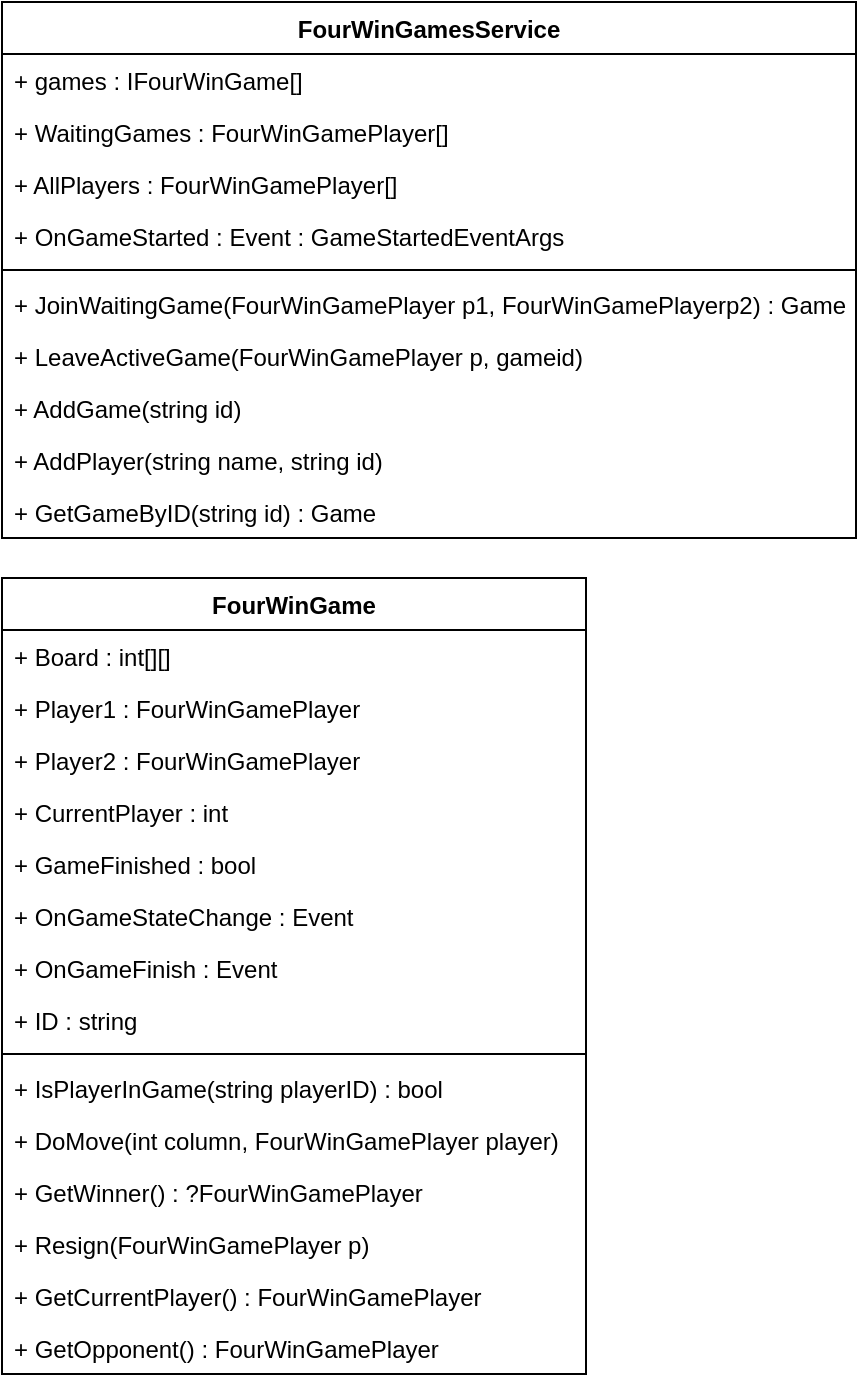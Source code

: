 <mxfile version="20.8.20" type="device" pages="4"><diagram name="BusinessLogic" id="FJZAmF0zWXyOt-bRtpR_"><mxGraphModel dx="1434" dy="756" grid="0" gridSize="10" guides="1" tooltips="1" connect="1" arrows="1" fold="1" page="1" pageScale="1" pageWidth="827" pageHeight="1169" math="0" shadow="0"><root><mxCell id="0"/><mxCell id="1" parent="0"/><mxCell id="ct8J_XASsLtlC34U9Ccp-1" value="FourWinGame" style="swimlane;fontStyle=1;align=center;verticalAlign=top;childLayout=stackLayout;horizontal=1;startSize=26;horizontalStack=0;resizeParent=1;resizeParentMax=0;resizeLast=0;collapsible=1;marginBottom=0;" parent="1" vertex="1"><mxGeometry x="91" y="458" width="292" height="398" as="geometry"/></mxCell><mxCell id="ct8J_XASsLtlC34U9Ccp-2" value="+ Board : int[][]&#10;" style="text;strokeColor=none;fillColor=none;align=left;verticalAlign=top;spacingLeft=4;spacingRight=4;overflow=hidden;rotatable=0;points=[[0,0.5],[1,0.5]];portConstraint=eastwest;" parent="ct8J_XASsLtlC34U9Ccp-1" vertex="1"><mxGeometry y="26" width="292" height="26" as="geometry"/></mxCell><mxCell id="ct8J_XASsLtlC34U9Ccp-3" value="+ Player1 : FourWinGamePlayer" style="text;strokeColor=none;fillColor=none;align=left;verticalAlign=top;spacingLeft=4;spacingRight=4;overflow=hidden;rotatable=0;points=[[0,0.5],[1,0.5]];portConstraint=eastwest;" parent="ct8J_XASsLtlC34U9Ccp-1" vertex="1"><mxGeometry y="52" width="292" height="26" as="geometry"/></mxCell><mxCell id="ct8J_XASsLtlC34U9Ccp-4" value="+ Player2 : FourWinGamePlayer" style="text;strokeColor=none;fillColor=none;align=left;verticalAlign=top;spacingLeft=4;spacingRight=4;overflow=hidden;rotatable=0;points=[[0,0.5],[1,0.5]];portConstraint=eastwest;" parent="ct8J_XASsLtlC34U9Ccp-1" vertex="1"><mxGeometry y="78" width="292" height="26" as="geometry"/></mxCell><mxCell id="ct8J_XASsLtlC34U9Ccp-5" value="+ CurrentPlayer : int" style="text;strokeColor=none;fillColor=none;align=left;verticalAlign=top;spacingLeft=4;spacingRight=4;overflow=hidden;rotatable=0;points=[[0,0.5],[1,0.5]];portConstraint=eastwest;" parent="ct8J_XASsLtlC34U9Ccp-1" vertex="1"><mxGeometry y="104" width="292" height="26" as="geometry"/></mxCell><mxCell id="ct8J_XASsLtlC34U9Ccp-6" value="+ GameFinished : bool" style="text;strokeColor=none;fillColor=none;align=left;verticalAlign=top;spacingLeft=4;spacingRight=4;overflow=hidden;rotatable=0;points=[[0,0.5],[1,0.5]];portConstraint=eastwest;" parent="ct8J_XASsLtlC34U9Ccp-1" vertex="1"><mxGeometry y="130" width="292" height="26" as="geometry"/></mxCell><mxCell id="ct8J_XASsLtlC34U9Ccp-7" value="+ OnGameStateChange : Event" style="text;strokeColor=none;fillColor=none;align=left;verticalAlign=top;spacingLeft=4;spacingRight=4;overflow=hidden;rotatable=0;points=[[0,0.5],[1,0.5]];portConstraint=eastwest;" parent="ct8J_XASsLtlC34U9Ccp-1" vertex="1"><mxGeometry y="156" width="292" height="26" as="geometry"/></mxCell><mxCell id="ct8J_XASsLtlC34U9Ccp-8" value="+ OnGameFinish : Event" style="text;strokeColor=none;fillColor=none;align=left;verticalAlign=top;spacingLeft=4;spacingRight=4;overflow=hidden;rotatable=0;points=[[0,0.5],[1,0.5]];portConstraint=eastwest;" parent="ct8J_XASsLtlC34U9Ccp-1" vertex="1"><mxGeometry y="182" width="292" height="26" as="geometry"/></mxCell><mxCell id="ct8J_XASsLtlC34U9Ccp-9" value="+ ID : string" style="text;strokeColor=none;fillColor=none;align=left;verticalAlign=top;spacingLeft=4;spacingRight=4;overflow=hidden;rotatable=0;points=[[0,0.5],[1,0.5]];portConstraint=eastwest;" parent="ct8J_XASsLtlC34U9Ccp-1" vertex="1"><mxGeometry y="208" width="292" height="26" as="geometry"/></mxCell><mxCell id="ct8J_XASsLtlC34U9Ccp-10" value="" style="line;strokeWidth=1;fillColor=none;align=left;verticalAlign=middle;spacingTop=-1;spacingLeft=3;spacingRight=3;rotatable=0;labelPosition=right;points=[];portConstraint=eastwest;strokeColor=inherit;" parent="ct8J_XASsLtlC34U9Ccp-1" vertex="1"><mxGeometry y="234" width="292" height="8" as="geometry"/></mxCell><mxCell id="UAKlyW8N3e69J2GfPq-H-1" value="+ IsPlayerInGame(string playerID) : bool" style="text;strokeColor=none;fillColor=none;align=left;verticalAlign=top;spacingLeft=4;spacingRight=4;overflow=hidden;rotatable=0;points=[[0,0.5],[1,0.5]];portConstraint=eastwest;" parent="ct8J_XASsLtlC34U9Ccp-1" vertex="1"><mxGeometry y="242" width="292" height="26" as="geometry"/></mxCell><mxCell id="ct8J_XASsLtlC34U9Ccp-11" value="+ DoMove(int column, FourWinGamePlayer player)" style="text;strokeColor=none;fillColor=none;align=left;verticalAlign=top;spacingLeft=4;spacingRight=4;overflow=hidden;rotatable=0;points=[[0,0.5],[1,0.5]];portConstraint=eastwest;" parent="ct8J_XASsLtlC34U9Ccp-1" vertex="1"><mxGeometry y="268" width="292" height="26" as="geometry"/></mxCell><mxCell id="ct8J_XASsLtlC34U9Ccp-12" value="+ GetWinner() : ?FourWinGamePlayer" style="text;strokeColor=none;fillColor=none;align=left;verticalAlign=top;spacingLeft=4;spacingRight=4;overflow=hidden;rotatable=0;points=[[0,0.5],[1,0.5]];portConstraint=eastwest;" parent="ct8J_XASsLtlC34U9Ccp-1" vertex="1"><mxGeometry y="294" width="292" height="26" as="geometry"/></mxCell><mxCell id="ct8J_XASsLtlC34U9Ccp-13" value="+ Resign(FourWinGamePlayer p)" style="text;strokeColor=none;fillColor=none;align=left;verticalAlign=top;spacingLeft=4;spacingRight=4;overflow=hidden;rotatable=0;points=[[0,0.5],[1,0.5]];portConstraint=eastwest;" parent="ct8J_XASsLtlC34U9Ccp-1" vertex="1"><mxGeometry y="320" width="292" height="26" as="geometry"/></mxCell><mxCell id="ct8J_XASsLtlC34U9Ccp-14" value="+ GetCurrentPlayer() : FourWinGamePlayer " style="text;strokeColor=none;fillColor=none;align=left;verticalAlign=top;spacingLeft=4;spacingRight=4;overflow=hidden;rotatable=0;points=[[0,0.5],[1,0.5]];portConstraint=eastwest;" parent="ct8J_XASsLtlC34U9Ccp-1" vertex="1"><mxGeometry y="346" width="292" height="26" as="geometry"/></mxCell><mxCell id="UjZ8kIkEUrAqhvLHM8Kv-1" value="+ GetOpponent() : FourWinGamePlayer " style="text;strokeColor=none;fillColor=none;align=left;verticalAlign=top;spacingLeft=4;spacingRight=4;overflow=hidden;rotatable=0;points=[[0,0.5],[1,0.5]];portConstraint=eastwest;" parent="ct8J_XASsLtlC34U9Ccp-1" vertex="1"><mxGeometry y="372" width="292" height="26" as="geometry"/></mxCell><mxCell id="ct8J_XASsLtlC34U9Ccp-15" value="FourWinGamesService" style="swimlane;fontStyle=1;align=center;verticalAlign=top;childLayout=stackLayout;horizontal=1;startSize=26;horizontalStack=0;resizeParent=1;resizeParentMax=0;resizeLast=0;collapsible=1;marginBottom=0;" parent="1" vertex="1"><mxGeometry x="91" y="170" width="427" height="268" as="geometry"/></mxCell><mxCell id="ct8J_XASsLtlC34U9Ccp-16" value="+ games : IFourWinGame[]" style="text;strokeColor=none;fillColor=none;align=left;verticalAlign=top;spacingLeft=4;spacingRight=4;overflow=hidden;rotatable=0;points=[[0,0.5],[1,0.5]];portConstraint=eastwest;" parent="ct8J_XASsLtlC34U9Ccp-15" vertex="1"><mxGeometry y="26" width="427" height="26" as="geometry"/></mxCell><mxCell id="ct8J_XASsLtlC34U9Ccp-17" value="+ WaitingGames : FourWinGamePlayer[]" style="text;strokeColor=none;fillColor=none;align=left;verticalAlign=top;spacingLeft=4;spacingRight=4;overflow=hidden;rotatable=0;points=[[0,0.5],[1,0.5]];portConstraint=eastwest;" parent="ct8J_XASsLtlC34U9Ccp-15" vertex="1"><mxGeometry y="52" width="427" height="26" as="geometry"/></mxCell><mxCell id="ct8J_XASsLtlC34U9Ccp-18" value="+ AllPlayers : FourWinGamePlayer[]" style="text;strokeColor=none;fillColor=none;align=left;verticalAlign=top;spacingLeft=4;spacingRight=4;overflow=hidden;rotatable=0;points=[[0,0.5],[1,0.5]];portConstraint=eastwest;" parent="ct8J_XASsLtlC34U9Ccp-15" vertex="1"><mxGeometry y="78" width="427" height="26" as="geometry"/></mxCell><mxCell id="ct8J_XASsLtlC34U9Ccp-19" value="+ OnGameStarted : Event : GameStartedEventArgs" style="text;strokeColor=none;fillColor=none;align=left;verticalAlign=top;spacingLeft=4;spacingRight=4;overflow=hidden;rotatable=0;points=[[0,0.5],[1,0.5]];portConstraint=eastwest;" parent="ct8J_XASsLtlC34U9Ccp-15" vertex="1"><mxGeometry y="104" width="427" height="26" as="geometry"/></mxCell><mxCell id="ct8J_XASsLtlC34U9Ccp-20" value="" style="line;strokeWidth=1;fillColor=none;align=left;verticalAlign=middle;spacingTop=-1;spacingLeft=3;spacingRight=3;rotatable=0;labelPosition=right;points=[];portConstraint=eastwest;strokeColor=inherit;" parent="ct8J_XASsLtlC34U9Ccp-15" vertex="1"><mxGeometry y="130" width="427" height="8" as="geometry"/></mxCell><mxCell id="ct8J_XASsLtlC34U9Ccp-21" value="+ JoinWaitingGame(FourWinGamePlayer p1, FourWinGamePlayerp2) : Game" style="text;strokeColor=none;fillColor=none;align=left;verticalAlign=top;spacingLeft=4;spacingRight=4;overflow=hidden;rotatable=0;points=[[0,0.5],[1,0.5]];portConstraint=eastwest;" parent="ct8J_XASsLtlC34U9Ccp-15" vertex="1"><mxGeometry y="138" width="427" height="26" as="geometry"/></mxCell><mxCell id="ct8J_XASsLtlC34U9Ccp-22" value="+ LeaveActiveGame(FourWinGamePlayer p, gameid)" style="text;strokeColor=none;fillColor=none;align=left;verticalAlign=top;spacingLeft=4;spacingRight=4;overflow=hidden;rotatable=0;points=[[0,0.5],[1,0.5]];portConstraint=eastwest;" parent="ct8J_XASsLtlC34U9Ccp-15" vertex="1"><mxGeometry y="164" width="427" height="26" as="geometry"/></mxCell><mxCell id="E9CgsGWxhTMXHhEb6CJd-2" value="+ AddGame(string id)" style="text;strokeColor=none;fillColor=none;align=left;verticalAlign=top;spacingLeft=4;spacingRight=4;overflow=hidden;rotatable=0;points=[[0,0.5],[1,0.5]];portConstraint=eastwest;" parent="ct8J_XASsLtlC34U9Ccp-15" vertex="1"><mxGeometry y="190" width="427" height="26" as="geometry"/></mxCell><mxCell id="E9CgsGWxhTMXHhEb6CJd-1" value="+ AddPlayer(string name, string id)" style="text;strokeColor=none;fillColor=none;align=left;verticalAlign=top;spacingLeft=4;spacingRight=4;overflow=hidden;rotatable=0;points=[[0,0.5],[1,0.5]];portConstraint=eastwest;" parent="ct8J_XASsLtlC34U9Ccp-15" vertex="1"><mxGeometry y="216" width="427" height="26" as="geometry"/></mxCell><mxCell id="ct8J_XASsLtlC34U9Ccp-23" value="+ GetGameByID(string id) : Game" style="text;strokeColor=none;fillColor=none;align=left;verticalAlign=top;spacingLeft=4;spacingRight=4;overflow=hidden;rotatable=0;points=[[0,0.5],[1,0.5]];portConstraint=eastwest;" parent="ct8J_XASsLtlC34U9Ccp-15" vertex="1"><mxGeometry y="242" width="427" height="26" as="geometry"/></mxCell></root></mxGraphModel></diagram><diagram name="BusinessLogic.Contracts" id="qmm0fmxZECE2G252s-1R"><mxGraphModel dx="1434" dy="756" grid="0" gridSize="10" guides="1" tooltips="1" connect="1" arrows="1" fold="1" page="1" pageScale="1" pageWidth="827" pageHeight="1169" math="0" shadow="0"><root><mxCell id="0"/><mxCell id="1" parent="0"/><mxCell id="PgnQS6usaZiz7Cspnaqt-1" value="FourWinGamePlayer" style="swimlane;fontStyle=1;align=center;verticalAlign=top;childLayout=stackLayout;horizontal=1;startSize=26;horizontalStack=0;resizeParent=1;resizeParentMax=0;resizeLast=0;collapsible=1;marginBottom=0;" parent="1" vertex="1"><mxGeometry x="615" y="395" width="160" height="78" as="geometry"/></mxCell><mxCell id="PgnQS6usaZiz7Cspnaqt-2" value="+ Name : String" style="text;strokeColor=none;fillColor=none;align=left;verticalAlign=top;spacingLeft=4;spacingRight=4;overflow=hidden;rotatable=0;points=[[0,0.5],[1,0.5]];portConstraint=eastwest;" parent="PgnQS6usaZiz7Cspnaqt-1" vertex="1"><mxGeometry y="26" width="160" height="26" as="geometry"/></mxCell><mxCell id="PgnQS6usaZiz7Cspnaqt-3" value="+ ID : string" style="text;strokeColor=none;fillColor=none;align=left;verticalAlign=top;spacingLeft=4;spacingRight=4;overflow=hidden;rotatable=0;points=[[0,0.5],[1,0.5]];portConstraint=eastwest;" parent="PgnQS6usaZiz7Cspnaqt-1" vertex="1"><mxGeometry y="52" width="160" height="26" as="geometry"/></mxCell><mxCell id="ZAqNFlyXUjMFk_EPYXz6-1" value="&lt;&lt;interface&gt;&gt;&#10;IFourWinGame" style="swimlane;fontStyle=1;align=center;verticalAlign=top;childLayout=stackLayout;horizontal=1;startSize=40;horizontalStack=0;resizeParent=1;resizeParentMax=0;resizeLast=0;collapsible=1;marginBottom=0;" parent="1" vertex="1"><mxGeometry x="45" y="395" width="286" height="359" as="geometry"/></mxCell><mxCell id="ZAqNFlyXUjMFk_EPYXz6-7" value="+ onGameStateChange : Event " style="text;strokeColor=none;fillColor=none;align=left;verticalAlign=top;spacingLeft=4;spacingRight=4;overflow=hidden;rotatable=0;points=[[0,0.5],[1,0.5]];portConstraint=eastwest;" parent="ZAqNFlyXUjMFk_EPYXz6-1" vertex="1"><mxGeometry y="40" width="286" height="26" as="geometry"/></mxCell><mxCell id="ZAqNFlyXUjMFk_EPYXz6-8" value="+ onGameFinish : Event" style="text;strokeColor=none;fillColor=none;align=left;verticalAlign=top;spacingLeft=4;spacingRight=4;overflow=hidden;rotatable=0;points=[[0,0.5],[1,0.5]];portConstraint=eastwest;" parent="ZAqNFlyXUjMFk_EPYXz6-1" vertex="1"><mxGeometry y="66" width="286" height="26" as="geometry"/></mxCell><mxCell id="ZAqNFlyXUjMFk_EPYXz6-9" value="+ ID : string" style="text;strokeColor=none;fillColor=none;align=left;verticalAlign=top;spacingLeft=4;spacingRight=4;overflow=hidden;rotatable=0;points=[[0,0.5],[1,0.5]];portConstraint=eastwest;" parent="ZAqNFlyXUjMFk_EPYXz6-1" vertex="1"><mxGeometry y="92" width="286" height="26" as="geometry"/></mxCell><mxCell id="mOHJfPddk6_jltTVb27c-1" value="+ FourWinGamePlayer Player1" style="text;strokeColor=none;fillColor=none;align=left;verticalAlign=top;spacingLeft=4;spacingRight=4;overflow=hidden;rotatable=0;points=[[0,0.5],[1,0.5]];portConstraint=eastwest;" parent="ZAqNFlyXUjMFk_EPYXz6-1" vertex="1"><mxGeometry y="118" width="286" height="26" as="geometry"/></mxCell><mxCell id="mOHJfPddk6_jltTVb27c-3" value="+ int[][] Board" style="text;strokeColor=none;fillColor=none;align=left;verticalAlign=top;spacingLeft=4;spacingRight=4;overflow=hidden;rotatable=0;points=[[0,0.5],[1,0.5]];portConstraint=eastwest;" parent="ZAqNFlyXUjMFk_EPYXz6-1" vertex="1"><mxGeometry y="144" width="286" height="26" as="geometry"/></mxCell><mxCell id="mOHJfPddk6_jltTVb27c-2" value="+ FourWinGamePlayer Player2" style="text;strokeColor=none;fillColor=none;align=left;verticalAlign=top;spacingLeft=4;spacingRight=4;overflow=hidden;rotatable=0;points=[[0,0.5],[1,0.5]];portConstraint=eastwest;" parent="ZAqNFlyXUjMFk_EPYXz6-1" vertex="1"><mxGeometry y="170" width="286" height="26" as="geometry"/></mxCell><mxCell id="ZAqNFlyXUjMFk_EPYXz6-10" value="" style="line;strokeWidth=1;fillColor=none;align=left;verticalAlign=middle;spacingTop=-1;spacingLeft=3;spacingRight=3;rotatable=0;labelPosition=right;points=[];portConstraint=eastwest;strokeColor=inherit;" parent="ZAqNFlyXUjMFk_EPYXz6-1" vertex="1"><mxGeometry y="196" width="286" height="8" as="geometry"/></mxCell><mxCell id="7enDpHbQzKk3C_tMtMRk-1" value="+ IsPlayerInGame(string playerID) : bool" style="text;strokeColor=none;fillColor=none;align=left;verticalAlign=top;spacingLeft=4;spacingRight=4;overflow=hidden;rotatable=0;points=[[0,0.5],[1,0.5]];portConstraint=eastwest;" parent="ZAqNFlyXUjMFk_EPYXz6-1" vertex="1"><mxGeometry y="204" width="286" height="26" as="geometry"/></mxCell><mxCell id="ZAqNFlyXUjMFk_EPYXz6-11" value="+ DoMove(int column, FourWinGamePlayer player)" style="text;strokeColor=none;fillColor=none;align=left;verticalAlign=top;spacingLeft=4;spacingRight=4;overflow=hidden;rotatable=0;points=[[0,0.5],[1,0.5]];portConstraint=eastwest;" parent="ZAqNFlyXUjMFk_EPYXz6-1" vertex="1"><mxGeometry y="230" width="286" height="25" as="geometry"/></mxCell><mxCell id="ZAqNFlyXUjMFk_EPYXz6-12" value="+ GetWinner() : ?FourWinGamePlayer" style="text;strokeColor=none;fillColor=none;align=left;verticalAlign=top;spacingLeft=4;spacingRight=4;overflow=hidden;rotatable=0;points=[[0,0.5],[1,0.5]];portConstraint=eastwest;" parent="ZAqNFlyXUjMFk_EPYXz6-1" vertex="1"><mxGeometry y="255" width="286" height="26" as="geometry"/></mxCell><mxCell id="ZAqNFlyXUjMFk_EPYXz6-13" value="+ Resign(FourWinGamePlayer p): " style="text;strokeColor=none;fillColor=none;align=left;verticalAlign=top;spacingLeft=4;spacingRight=4;overflow=hidden;rotatable=0;points=[[0,0.5],[1,0.5]];portConstraint=eastwest;" parent="ZAqNFlyXUjMFk_EPYXz6-1" vertex="1"><mxGeometry y="281" width="286" height="26" as="geometry"/></mxCell><mxCell id="ZAqNFlyXUjMFk_EPYXz6-14" value="+ GetCurrentPlayer() : FourWinGamePlayer " style="text;strokeColor=none;fillColor=none;align=left;verticalAlign=top;spacingLeft=4;spacingRight=4;overflow=hidden;rotatable=0;points=[[0,0.5],[1,0.5]];portConstraint=eastwest;" parent="ZAqNFlyXUjMFk_EPYXz6-1" vertex="1"><mxGeometry y="307" width="286" height="26" as="geometry"/></mxCell><mxCell id="chwOS55_KfEE-DtqM9CS-1" value="+ GetOpponent() : FourWinGamePlayer " style="text;strokeColor=none;fillColor=none;align=left;verticalAlign=top;spacingLeft=4;spacingRight=4;overflow=hidden;rotatable=0;points=[[0,0.5],[1,0.5]];portConstraint=eastwest;" parent="ZAqNFlyXUjMFk_EPYXz6-1" vertex="1"><mxGeometry y="333" width="286" height="26" as="geometry"/></mxCell><mxCell id="ZAqNFlyXUjMFk_EPYXz6-15" value="&lt;&lt;interface&gt;&gt;&#10;IFourWinGamesServices" style="swimlane;fontStyle=1;align=center;verticalAlign=top;childLayout=stackLayout;horizontal=1;startSize=50;horizontalStack=0;resizeParent=1;resizeParentMax=0;resizeLast=0;collapsible=1;marginBottom=0;" parent="1" vertex="1"><mxGeometry x="11" y="14" width="534" height="318" as="geometry"/></mxCell><mxCell id="ZAqNFlyXUjMFk_EPYXz6-17" value="+ WaitingGames : FourWinGamePlayer[]" style="text;strokeColor=none;fillColor=none;align=left;verticalAlign=top;spacingLeft=4;spacingRight=4;overflow=hidden;rotatable=0;points=[[0,0.5],[1,0.5]];portConstraint=eastwest;" parent="ZAqNFlyXUjMFk_EPYXz6-15" vertex="1"><mxGeometry y="50" width="534" height="26" as="geometry"/></mxCell><mxCell id="sYUvCG6SWPXnMshmOFsu-12" value="+ Games : IFourWinGame[]" style="text;strokeColor=none;fillColor=none;align=left;verticalAlign=top;spacingLeft=4;spacingRight=4;overflow=hidden;rotatable=0;points=[[0,0.5],[1,0.5]];portConstraint=eastwest;" parent="ZAqNFlyXUjMFk_EPYXz6-15" vertex="1"><mxGeometry y="76" width="534" height="26" as="geometry"/></mxCell><mxCell id="VufEEW8PCcY4VxbzoeLR-1" value="+ OnGameStarted : Event" style="text;strokeColor=none;fillColor=none;align=left;verticalAlign=top;spacingLeft=4;spacingRight=4;overflow=hidden;rotatable=0;points=[[0,0.5],[1,0.5]];portConstraint=eastwest;" parent="ZAqNFlyXUjMFk_EPYXz6-15" vertex="1"><mxGeometry y="102" width="534" height="26" as="geometry"/></mxCell><mxCell id="ZAqNFlyXUjMFk_EPYXz6-18" value="+ AllPlayers : FourWinGamePlayer[]" style="text;strokeColor=none;fillColor=none;align=left;verticalAlign=top;spacingLeft=4;spacingRight=4;overflow=hidden;rotatable=0;points=[[0,0.5],[1,0.5]];portConstraint=eastwest;" parent="ZAqNFlyXUjMFk_EPYXz6-15" vertex="1"><mxGeometry y="128" width="534" height="26" as="geometry"/></mxCell><mxCell id="ZAqNFlyXUjMFk_EPYXz6-19" value="" style="line;strokeWidth=1;fillColor=none;align=left;verticalAlign=middle;spacingTop=-1;spacingLeft=3;spacingRight=3;rotatable=0;labelPosition=right;points=[];portConstraint=eastwest;strokeColor=inherit;" parent="ZAqNFlyXUjMFk_EPYXz6-15" vertex="1"><mxGeometry y="154" width="534" height="8" as="geometry"/></mxCell><mxCell id="ZAqNFlyXUjMFk_EPYXz6-20" value="+ JoinWaitingGame(FourWinGamePlayer p1, FourWinGamePlayer p2) : IFourWinGameService" style="text;strokeColor=none;fillColor=none;align=left;verticalAlign=top;spacingLeft=4;spacingRight=4;overflow=hidden;rotatable=0;points=[[0,0.5],[1,0.5]];portConstraint=eastwest;" parent="ZAqNFlyXUjMFk_EPYXz6-15" vertex="1"><mxGeometry y="162" width="534" height="26" as="geometry"/></mxCell><mxCell id="ZAqNFlyXUjMFk_EPYXz6-21" value="+ LeaveActiveGame(FourWinGamePlayer p, string gameID)" style="text;strokeColor=none;fillColor=none;align=left;verticalAlign=top;spacingLeft=4;spacingRight=4;overflow=hidden;rotatable=0;points=[[0,0.5],[1,0.5]];portConstraint=eastwest;" parent="ZAqNFlyXUjMFk_EPYXz6-15" vertex="1"><mxGeometry y="188" width="534" height="26" as="geometry"/></mxCell><mxCell id="chiTtZd6bCK2TTBLV16g-1" value="+ GetGameByID(string id) : Game" style="text;strokeColor=none;fillColor=none;align=left;verticalAlign=top;spacingLeft=4;spacingRight=4;overflow=hidden;rotatable=0;points=[[0,0.5],[1,0.5]];portConstraint=eastwest;" parent="ZAqNFlyXUjMFk_EPYXz6-15" vertex="1"><mxGeometry y="214" width="534" height="26" as="geometry"/></mxCell><mxCell id="chiTtZd6bCK2TTBLV16g-2" value="+ GetGameByID(string id) : Game" style="text;strokeColor=none;fillColor=none;align=left;verticalAlign=top;spacingLeft=4;spacingRight=4;overflow=hidden;rotatable=0;points=[[0,0.5],[1,0.5]];portConstraint=eastwest;" parent="ZAqNFlyXUjMFk_EPYXz6-15" vertex="1"><mxGeometry y="240" width="534" height="26" as="geometry"/></mxCell><mxCell id="ZAqNFlyXUjMFk_EPYXz6-22" value="+ AddPlayer(string name, string id)" style="text;strokeColor=none;fillColor=none;align=left;verticalAlign=top;spacingLeft=4;spacingRight=4;overflow=hidden;rotatable=0;points=[[0,0.5],[1,0.5]];portConstraint=eastwest;" parent="ZAqNFlyXUjMFk_EPYXz6-15" vertex="1"><mxGeometry y="266" width="534" height="26" as="geometry"/></mxCell><mxCell id="chiTtZd6bCK2TTBLV16g-3" value="+ AddGame(string id)" style="text;strokeColor=none;fillColor=none;align=left;verticalAlign=top;spacingLeft=4;spacingRight=4;overflow=hidden;rotatable=0;points=[[0,0.5],[1,0.5]];portConstraint=eastwest;" parent="ZAqNFlyXUjMFk_EPYXz6-15" vertex="1"><mxGeometry y="292" width="534" height="26" as="geometry"/></mxCell><mxCell id="xo9scH_EgcjY7Vr2XH_l-1" value="GameStartedEventArgs" style="swimlane;fontStyle=1;align=center;verticalAlign=top;childLayout=stackLayout;horizontal=1;startSize=26;horizontalStack=0;resizeParent=1;resizeParentMax=0;resizeLast=0;collapsible=1;marginBottom=0;" parent="1" vertex="1"><mxGeometry x="580" y="14" width="160" height="52" as="geometry"/></mxCell><mxCell id="xo9scH_EgcjY7Vr2XH_l-2" value="+ GameID : string" style="text;strokeColor=none;fillColor=none;align=left;verticalAlign=top;spacingLeft=4;spacingRight=4;overflow=hidden;rotatable=0;points=[[0,0.5],[1,0.5]];portConstraint=eastwest;" parent="xo9scH_EgcjY7Vr2XH_l-1" vertex="1"><mxGeometry y="26" width="160" height="26" as="geometry"/></mxCell><mxCell id="-kiJ7ZxvxOYC5nogRt3o-1" value="PlayerNotInGameException" style="swimlane;fontStyle=1;align=center;verticalAlign=top;childLayout=stackLayout;horizontal=1;startSize=26;horizontalStack=0;resizeParent=1;resizeParentMax=0;resizeLast=0;collapsible=1;marginBottom=0;" parent="1" vertex="1"><mxGeometry x="580" y="102" width="206" height="53" as="geometry"/></mxCell><mxCell id="-kiJ7ZxvxOYC5nogRt3o-5" value="BoardOutOfRangeException" style="swimlane;fontStyle=1;align=center;verticalAlign=top;childLayout=stackLayout;horizontal=1;startSize=26;horizontalStack=0;resizeParent=1;resizeParentMax=0;resizeLast=0;collapsible=1;marginBottom=0;" parent="1" vertex="1"><mxGeometry x="355" y="554" width="206" height="53" as="geometry"/></mxCell><mxCell id="0R9ByquQx4jxc-0HBMW3-1" value="BoardColumnIsFullException" style="swimlane;fontStyle=1;align=center;verticalAlign=top;childLayout=stackLayout;horizontal=1;startSize=26;horizontalStack=0;resizeParent=1;resizeParentMax=0;resizeLast=0;collapsible=1;marginBottom=0;" parent="1" vertex="1"><mxGeometry x="355" y="472" width="206" height="53" as="geometry"/></mxCell><mxCell id="0R9ByquQx4jxc-0HBMW3-2" value="PlayerNotInWaitingListException" style="swimlane;fontStyle=1;align=center;verticalAlign=top;childLayout=stackLayout;horizontal=1;startSize=26;horizontalStack=0;resizeParent=1;resizeParentMax=0;resizeLast=0;collapsible=1;marginBottom=0;" parent="1" vertex="1"><mxGeometry x="580" y="196" width="206" height="53" as="geometry"/></mxCell><mxCell id="0R9ByquQx4jxc-0HBMW3-3" value="GameNotFoundException" style="swimlane;fontStyle=1;align=center;verticalAlign=top;childLayout=stackLayout;horizontal=1;startSize=26;horizontalStack=0;resizeParent=1;resizeParentMax=0;resizeLast=0;collapsible=1;marginBottom=0;" parent="1" vertex="1"><mxGeometry x="580" y="284" width="206" height="53" as="geometry"/></mxCell><mxCell id="L5V7sUlKQjMTwY9eoCuE-2" value="NotYourTurnException" style="swimlane;fontStyle=1;align=center;verticalAlign=top;childLayout=stackLayout;horizontal=1;startSize=26;horizontalStack=0;resizeParent=1;resizeParentMax=0;resizeLast=0;collapsible=1;marginBottom=0;" parent="1" vertex="1"><mxGeometry x="355" y="395" width="206" height="53" as="geometry"/></mxCell></root></mxGraphModel></diagram><diagram name="RestAPI (MVC)" id="kSQZFN8rG0WObqREpDM3"><mxGraphModel dx="1434" dy="756" grid="0" gridSize="10" guides="1" tooltips="1" connect="1" arrows="1" fold="1" page="1" pageScale="1" pageWidth="827" pageHeight="1169" math="0" shadow="0"><root><mxCell id="0"/><mxCell id="1" parent="0"/><mxCell id="3efk3tES1_W1w0lpm2Sm-4" value="FourWinGameController" style="swimlane;fontStyle=1;align=center;verticalAlign=top;childLayout=stackLayout;horizontal=1;startSize=26;horizontalStack=0;resizeParent=1;resizeParentMax=0;resizeLast=0;collapsible=1;marginBottom=0;" parent="1" vertex="1"><mxGeometry x="42" y="28" width="448" height="294" as="geometry"/></mxCell><mxCell id="3efk3tES1_W1w0lpm2Sm-5" value="- gameIDList: string[]" style="text;strokeColor=none;fillColor=none;align=left;verticalAlign=top;spacingLeft=4;spacingRight=4;overflow=hidden;rotatable=0;points=[[0,0.5],[1,0.5]];portConstraint=eastwest;" parent="3efk3tES1_W1w0lpm2Sm-4" vertex="1"><mxGeometry y="26" width="448" height="26" as="geometry"/></mxCell><mxCell id="UuZTHZSJedAROl87pZKt-7" value="- connectionservice : ConnectionService" style="text;strokeColor=none;fillColor=none;align=left;verticalAlign=top;spacingLeft=4;spacingRight=4;overflow=hidden;rotatable=0;points=[[0,0.5],[1,0.5]];portConstraint=eastwest;" parent="3efk3tES1_W1w0lpm2Sm-4" vertex="1"><mxGeometry y="52" width="448" height="26" as="geometry"/></mxCell><mxCell id="3efk3tES1_W1w0lpm2Sm-18" value="- fourwingameservice : FourWinGameService&#10;" style="text;strokeColor=none;fillColor=none;align=left;verticalAlign=top;spacingLeft=4;spacingRight=4;overflow=hidden;rotatable=0;points=[[0,0.5],[1,0.5]];portConstraint=eastwest;" parent="3efk3tES1_W1w0lpm2Sm-4" vertex="1"><mxGeometry y="78" width="448" height="26" as="geometry"/></mxCell><mxCell id="3efk3tES1_W1w0lpm2Sm-6" value="" style="line;strokeWidth=1;fillColor=none;align=left;verticalAlign=middle;spacingTop=-1;spacingLeft=3;spacingRight=3;rotatable=0;labelPosition=right;points=[];portConstraint=eastwest;strokeColor=inherit;" parent="3efk3tES1_W1w0lpm2Sm-4" vertex="1"><mxGeometry y="104" width="448" height="8" as="geometry"/></mxCell><mxCell id="3efk3tES1_W1w0lpm2Sm-13" value="+ RegisterPlayer(string name, string RTPconnectionID) : RegisterPlayerResponse" style="text;strokeColor=none;fillColor=none;align=left;verticalAlign=top;spacingLeft=4;spacingRight=4;overflow=hidden;rotatable=0;points=[[0,0.5],[1,0.5]];portConstraint=eastwest;" parent="3efk3tES1_W1w0lpm2Sm-4" vertex="1"><mxGeometry y="112" width="448" height="26" as="geometry"/></mxCell><mxCell id="3efk3tES1_W1w0lpm2Sm-14" value="+ CreateGame(MyPlayer p)" style="text;strokeColor=none;fillColor=none;align=left;verticalAlign=top;spacingLeft=4;spacingRight=4;overflow=hidden;rotatable=0;points=[[0,0.5],[1,0.5]];portConstraint=eastwest;" parent="3efk3tES1_W1w0lpm2Sm-4" vertex="1"><mxGeometry y="138" width="448" height="26" as="geometry"/></mxCell><mxCell id="3efk3tES1_W1w0lpm2Sm-15" value="+ JoinGame(MyPlayer p1, int waitingGameListIndex) : JoinGameResponse" style="text;strokeColor=none;fillColor=none;align=left;verticalAlign=top;spacingLeft=4;spacingRight=4;overflow=hidden;rotatable=0;points=[[0,0.5],[1,0.5]];portConstraint=eastwest;" parent="3efk3tES1_W1w0lpm2Sm-4" vertex="1"><mxGeometry y="164" width="448" height="26" as="geometry"/></mxCell><mxCell id="3efk3tES1_W1w0lpm2Sm-20" value="+ DoMove(int column, string gameID, MyPlayer p)" style="text;strokeColor=none;fillColor=none;align=left;verticalAlign=top;spacingLeft=4;spacingRight=4;overflow=hidden;rotatable=0;points=[[0,0.5],[1,0.5]];portConstraint=eastwest;" parent="3efk3tES1_W1w0lpm2Sm-4" vertex="1"><mxGeometry y="190" width="448" height="26" as="geometry"/></mxCell><mxCell id="3efk3tES1_W1w0lpm2Sm-19" value="+ LeaveGame(MyPlayer p, string gameID)" style="text;strokeColor=none;fillColor=none;align=left;verticalAlign=top;spacingLeft=4;spacingRight=4;overflow=hidden;rotatable=0;points=[[0,0.5],[1,0.5]];portConstraint=eastwest;" parent="3efk3tES1_W1w0lpm2Sm-4" vertex="1"><mxGeometry y="216" width="448" height="26" as="geometry"/></mxCell><mxCell id="O-oXwLJCc3Sgsa-qLjCP-2" value="+ GetWaitingGames() : WaitingGamesResponse&#10;" style="text;strokeColor=none;fillColor=none;align=left;verticalAlign=top;spacingLeft=4;spacingRight=4;overflow=hidden;rotatable=0;points=[[0,0.5],[1,0.5]];portConstraint=eastwest;" parent="3efk3tES1_W1w0lpm2Sm-4" vertex="1"><mxGeometry y="242" width="448" height="26" as="geometry"/></mxCell><mxCell id="3efk3tES1_W1w0lpm2Sm-7" value="+ GetGameInfo (string gameID, string playerID) : GameInfoResponse" style="text;strokeColor=none;fillColor=none;align=left;verticalAlign=top;spacingLeft=4;spacingRight=4;overflow=hidden;rotatable=0;points=[[0,0.5],[1,0.5]];portConstraint=eastwest;" parent="3efk3tES1_W1w0lpm2Sm-4" vertex="1"><mxGeometry y="268" width="448" height="26" as="geometry"/></mxCell><mxCell id="3efk3tES1_W1w0lpm2Sm-8" value="ConnectionService" style="swimlane;fontStyle=1;align=center;verticalAlign=top;childLayout=stackLayout;horizontal=1;startSize=26;horizontalStack=0;resizeParent=1;resizeParentMax=0;resizeLast=0;collapsible=1;marginBottom=0;" parent="1" vertex="1"><mxGeometry x="42" y="364" width="448" height="138" as="geometry"/></mxCell><mxCell id="3efk3tES1_W1w0lpm2Sm-9" value="+ PlayerIDToConnectionIDlist : Dictionary&lt;string, string&gt;" style="text;strokeColor=none;fillColor=none;align=left;verticalAlign=top;spacingLeft=4;spacingRight=4;overflow=hidden;rotatable=0;points=[[0,0.5],[1,0.5]];portConstraint=eastwest;" parent="3efk3tES1_W1w0lpm2Sm-8" vertex="1"><mxGeometry y="26" width="448" height="26" as="geometry"/></mxCell><mxCell id="RIrrjcxsBJV14qwwuMLV-6" value="+ ConnectedIDs : string[]" style="text;strokeColor=none;fillColor=none;align=left;verticalAlign=top;spacingLeft=4;spacingRight=4;overflow=hidden;rotatable=0;points=[[0,0.5],[1,0.5]];portConstraint=eastwest;" parent="3efk3tES1_W1w0lpm2Sm-8" vertex="1"><mxGeometry y="52" width="448" height="26" as="geometry"/></mxCell><mxCell id="3efk3tES1_W1w0lpm2Sm-10" value="" style="line;strokeWidth=1;fillColor=none;align=left;verticalAlign=middle;spacingTop=-1;spacingLeft=3;spacingRight=3;rotatable=0;labelPosition=right;points=[];portConstraint=eastwest;strokeColor=inherit;" parent="3efk3tES1_W1w0lpm2Sm-8" vertex="1"><mxGeometry y="78" width="448" height="8" as="geometry"/></mxCell><mxCell id="TPp7QSGaZvG-BM5LzB0S-1" value="+ AddPlayer(string playerID, string connectionID)" style="text;strokeColor=none;fillColor=none;align=left;verticalAlign=top;spacingLeft=4;spacingRight=4;overflow=hidden;rotatable=0;points=[[0,0.5],[1,0.5]];portConstraint=eastwest;" parent="3efk3tES1_W1w0lpm2Sm-8" vertex="1"><mxGeometry y="86" width="448" height="26" as="geometry"/></mxCell><mxCell id="8pSQOKFdeM9u9ByKwPX_-1" value="+ LeavePlayer(string playerID)" style="text;strokeColor=none;fillColor=none;align=left;verticalAlign=top;spacingLeft=4;spacingRight=4;overflow=hidden;rotatable=0;points=[[0,0.5],[1,0.5]];portConstraint=eastwest;" parent="3efk3tES1_W1w0lpm2Sm-8" vertex="1"><mxGeometry y="112" width="448" height="26" as="geometry"/></mxCell><mxCell id="UuZTHZSJedAROl87pZKt-1" value="RTPHub" style="swimlane;fontStyle=1;align=center;verticalAlign=top;childLayout=stackLayout;horizontal=1;startSize=26;horizontalStack=0;resizeParent=1;resizeParentMax=0;resizeLast=0;collapsible=1;marginBottom=0;" parent="1" vertex="1"><mxGeometry x="42" y="517" width="460" height="160" as="geometry"/></mxCell><mxCell id="UuZTHZSJedAROl87pZKt-8" value="- connectionservice : ConnectionService" style="text;strokeColor=none;fillColor=none;align=left;verticalAlign=top;spacingLeft=4;spacingRight=4;overflow=hidden;rotatable=0;points=[[0,0.5],[1,0.5]];portConstraint=eastwest;" parent="UuZTHZSJedAROl87pZKt-1" vertex="1"><mxGeometry y="26" width="460" height="26" as="geometry"/></mxCell><mxCell id="UuZTHZSJedAROl87pZKt-2" value="+ PlayerIDToConnectionIDlist : Dictionary&lt;string, string&gt;" style="text;strokeColor=none;fillColor=none;align=left;verticalAlign=top;spacingLeft=4;spacingRight=4;overflow=hidden;rotatable=0;points=[[0,0.5],[1,0.5]];portConstraint=eastwest;" parent="UuZTHZSJedAROl87pZKt-1" vertex="1"><mxGeometry y="52" width="460" height="26" as="geometry"/></mxCell><mxCell id="UuZTHZSJedAROl87pZKt-3" value="" style="line;strokeWidth=1;fillColor=none;align=left;verticalAlign=middle;spacingTop=-1;spacingLeft=3;spacingRight=3;rotatable=0;labelPosition=right;points=[];portConstraint=eastwest;strokeColor=inherit;" parent="UuZTHZSJedAROl87pZKt-1" vertex="1"><mxGeometry y="78" width="460" height="8" as="geometry"/></mxCell><mxCell id="UuZTHZSJedAROl87pZKt-4" value="+Gamestart (string gameID)" style="text;strokeColor=none;fillColor=none;align=left;verticalAlign=top;spacingLeft=4;spacingRight=4;overflow=hidden;rotatable=0;points=[[0,0.5],[1,0.5]];portConstraint=eastwest;" parent="UuZTHZSJedAROl87pZKt-1" vertex="1"><mxGeometry y="86" width="460" height="26" as="geometry"/></mxCell><mxCell id="UuZTHZSJedAROl87pZKt-5" value="+ GameUpdated (string gameID)" style="text;strokeColor=none;fillColor=none;align=left;verticalAlign=top;spacingLeft=4;spacingRight=4;overflow=hidden;rotatable=0;points=[[0,0.5],[1,0.5]];portConstraint=eastwest;" parent="UuZTHZSJedAROl87pZKt-1" vertex="1"><mxGeometry y="112" width="460" height="26" as="geometry"/></mxCell><mxCell id="UuZTHZSJedAROl87pZKt-6" value="+GameFinished (Player winner)" style="text;strokeColor=none;fillColor=none;align=left;verticalAlign=top;spacingLeft=4;spacingRight=4;overflow=hidden;rotatable=0;points=[[0,0.5],[1,0.5]];portConstraint=eastwest;" parent="UuZTHZSJedAROl87pZKt-1" vertex="1"><mxGeometry y="138" width="460" height="22" as="geometry"/></mxCell></root></mxGraphModel></diagram><diagram name="RestAPIContracts" id="1n8YZCfD0g41oZnf_ENx"><mxGraphModel dx="1434" dy="756" grid="0" gridSize="10" guides="1" tooltips="1" connect="1" arrows="1" fold="1" page="1" pageScale="1" pageWidth="827" pageHeight="1169" math="0" shadow="0"><root><mxCell id="0"/><mxCell id="1" parent="0"/><mxCell id="2vKPIIFbHue6YrYuAimL-1" value="Player" style="swimlane;fontStyle=1;align=center;verticalAlign=top;childLayout=stackLayout;horizontal=1;startSize=26;horizontalStack=0;resizeParent=1;resizeParentMax=0;resizeLast=0;collapsible=1;marginBottom=0;" parent="1" vertex="1"><mxGeometry x="24" y="27" width="150" height="52" as="geometry"/></mxCell><mxCell id="2vKPIIFbHue6YrYuAimL-8" value="+ PlayerName : string" style="text;strokeColor=none;fillColor=none;align=left;verticalAlign=top;spacingLeft=4;spacingRight=4;overflow=hidden;rotatable=0;points=[[0,0.5],[1,0.5]];portConstraint=eastwest;" parent="2vKPIIFbHue6YrYuAimL-1" vertex="1"><mxGeometry y="26" width="150" height="26" as="geometry"/></mxCell><mxCell id="2vKPIIFbHue6YrYuAimL-5" value="WaitingGame" style="swimlane;fontStyle=1;align=center;verticalAlign=top;childLayout=stackLayout;horizontal=1;startSize=26;horizontalStack=0;resizeParent=1;resizeParentMax=0;resizeLast=0;collapsible=1;marginBottom=0;" parent="1" vertex="1"><mxGeometry x="217" y="274" width="160" height="52" as="geometry"/></mxCell><mxCell id="2vKPIIFbHue6YrYuAimL-6" value="+ PlayerName : string" style="text;strokeColor=none;fillColor=none;align=left;verticalAlign=top;spacingLeft=4;spacingRight=4;overflow=hidden;rotatable=0;points=[[0,0.5],[1,0.5]];portConstraint=eastwest;" parent="2vKPIIFbHue6YrYuAimL-5" vertex="1"><mxGeometry y="26" width="160" height="26" as="geometry"/></mxCell><mxCell id="kcm-J4ViZU7FxhlFi0_r-1" value="JoinGameResponse" style="swimlane;fontStyle=1;align=center;verticalAlign=top;childLayout=stackLayout;horizontal=1;startSize=26;horizontalStack=0;resizeParent=1;resizeParentMax=0;resizeLast=0;collapsible=1;marginBottom=0;" parent="1" vertex="1"><mxGeometry x="220" y="189" width="160" height="52" as="geometry"/></mxCell><mxCell id="kcm-J4ViZU7FxhlFi0_r-2" value="+ GameID : string" style="text;strokeColor=none;fillColor=none;align=left;verticalAlign=top;spacingLeft=4;spacingRight=4;overflow=hidden;rotatable=0;points=[[0,0.5],[1,0.5]];portConstraint=eastwest;" parent="kcm-J4ViZU7FxhlFi0_r-1" vertex="1"><mxGeometry y="26" width="160" height="26" as="geometry"/></mxCell><mxCell id="2OXkJm2lPv3Fxt6IiAWH-1" value="WaitingGamesResponse" style="swimlane;fontStyle=1;align=center;verticalAlign=top;childLayout=stackLayout;horizontal=1;startSize=26;horizontalStack=0;resizeParent=1;resizeParentMax=0;resizeLast=0;collapsible=1;marginBottom=0;" parent="1" vertex="1"><mxGeometry x="217" y="106" width="200" height="52" as="geometry"/></mxCell><mxCell id="2OXkJm2lPv3Fxt6IiAWH-2" value="+ WaitingGames : WaitingGame[]" style="text;strokeColor=none;fillColor=none;align=left;verticalAlign=top;spacingLeft=4;spacingRight=4;overflow=hidden;rotatable=0;points=[[0,0.5],[1,0.5]];portConstraint=eastwest;" parent="2OXkJm2lPv3Fxt6IiAWH-1" vertex="1"><mxGeometry y="26" width="200" height="26" as="geometry"/></mxCell><mxCell id="wD5M1_WAI5f8rfWijPAs-1" value="RegisterPlayerResponse" style="swimlane;fontStyle=1;align=center;verticalAlign=top;childLayout=stackLayout;horizontal=1;startSize=26;horizontalStack=0;resizeParent=1;resizeParentMax=0;resizeLast=0;collapsible=1;marginBottom=0;" parent="1" vertex="1"><mxGeometry x="220" y="27" width="200" height="52" as="geometry"/></mxCell><mxCell id="wD5M1_WAI5f8rfWijPAs-2" value="+ RegisteredPlayer : MyPlayer" style="text;strokeColor=none;fillColor=none;align=left;verticalAlign=top;spacingLeft=4;spacingRight=4;overflow=hidden;rotatable=0;points=[[0,0.5],[1,0.5]];portConstraint=eastwest;" parent="wD5M1_WAI5f8rfWijPAs-1" vertex="1"><mxGeometry y="26" width="200" height="26" as="geometry"/></mxCell><mxCell id="WIBtCmITnyxExPH1o3iH-1" value="MyPlayer" style="swimlane;fontStyle=1;align=center;verticalAlign=top;childLayout=stackLayout;horizontal=1;startSize=26;horizontalStack=0;resizeParent=1;resizeParentMax=0;resizeLast=0;collapsible=1;marginBottom=0;" parent="1" vertex="1"><mxGeometry x="26" y="145" width="156" height="86" as="geometry"/></mxCell><mxCell id="WIBtCmITnyxExPH1o3iH-3" value="" style="line;strokeWidth=1;fillColor=none;align=left;verticalAlign=middle;spacingTop=-1;spacingLeft=3;spacingRight=3;rotatable=0;labelPosition=right;points=[];portConstraint=eastwest;strokeColor=inherit;" parent="WIBtCmITnyxExPH1o3iH-1" vertex="1"><mxGeometry y="26" width="156" height="8" as="geometry"/></mxCell><mxCell id="2vKPIIFbHue6YrYuAimL-2" value="+ PlayerID : string" style="text;strokeColor=none;fillColor=none;align=left;verticalAlign=top;spacingLeft=4;spacingRight=4;overflow=hidden;rotatable=0;points=[[0,0.5],[1,0.5]];portConstraint=eastwest;" parent="WIBtCmITnyxExPH1o3iH-1" vertex="1"><mxGeometry y="34" width="156" height="26" as="geometry"/></mxCell><mxCell id="2vKPIIFbHue6YrYuAimL-9" value="+ RTPConnectionID : string" style="text;strokeColor=none;fillColor=none;align=left;verticalAlign=top;spacingLeft=4;spacingRight=4;overflow=hidden;rotatable=0;points=[[0,0.5],[1,0.5]];portConstraint=eastwest;" parent="WIBtCmITnyxExPH1o3iH-1" vertex="1"><mxGeometry y="60" width="156" height="26" as="geometry"/></mxCell><mxCell id="85MKhDNnynV3cl3FX6Ny-1" value="GameInfo" style="swimlane;fontStyle=1;align=center;verticalAlign=top;childLayout=stackLayout;horizontal=1;startSize=26;horizontalStack=0;resizeParent=1;resizeParentMax=0;resizeLast=0;collapsible=1;marginBottom=0;" parent="1" vertex="1"><mxGeometry x="24" y="257" width="150" height="104" as="geometry"/></mxCell><mxCell id="85MKhDNnynV3cl3FX6Ny-2" value="+ Board : int [][]&#10;" style="text;strokeColor=none;fillColor=none;align=left;verticalAlign=top;spacingLeft=4;spacingRight=4;overflow=hidden;rotatable=0;points=[[0,0.5],[1,0.5]];portConstraint=eastwest;" parent="85MKhDNnynV3cl3FX6Ny-1" vertex="1"><mxGeometry y="26" width="150" height="26" as="geometry"/></mxCell><mxCell id="85MKhDNnynV3cl3FX6Ny-5" value="+ Opponent : Player" style="text;strokeColor=none;fillColor=none;align=left;verticalAlign=top;spacingLeft=4;spacingRight=4;overflow=hidden;rotatable=0;points=[[0,0.5],[1,0.5]];portConstraint=eastwest;" parent="85MKhDNnynV3cl3FX6Ny-1" vertex="1"><mxGeometry y="52" width="150" height="26" as="geometry"/></mxCell><mxCell id="85MKhDNnynV3cl3FX6Ny-10" value="+ YourMove : Bool" style="text;strokeColor=none;fillColor=none;align=left;verticalAlign=top;spacingLeft=4;spacingRight=4;overflow=hidden;rotatable=0;points=[[0,0.5],[1,0.5]];portConstraint=eastwest;" parent="85MKhDNnynV3cl3FX6Ny-1" vertex="1"><mxGeometry y="78" width="150" height="26" as="geometry"/></mxCell><mxCell id="85MKhDNnynV3cl3FX6Ny-6" value="GameInfoResponse" style="swimlane;fontStyle=1;align=center;verticalAlign=top;childLayout=stackLayout;horizontal=1;startSize=26;horizontalStack=0;resizeParent=1;resizeParentMax=0;resizeLast=0;collapsible=1;marginBottom=0;" parent="1" vertex="1"><mxGeometry x="217" y="354" width="160" height="52" as="geometry"/></mxCell><mxCell id="85MKhDNnynV3cl3FX6Ny-7" value="+ GameInfo : GameInfo" style="text;strokeColor=none;fillColor=none;align=left;verticalAlign=top;spacingLeft=4;spacingRight=4;overflow=hidden;rotatable=0;points=[[0,0.5],[1,0.5]];portConstraint=eastwest;" parent="85MKhDNnynV3cl3FX6Ny-6" vertex="1"><mxGeometry y="26" width="160" height="26" as="geometry"/></mxCell><mxCell id="Y4eIL98qaOKV77LoP4GH-1" value="" style="endArrow=block;dashed=1;endFill=0;endSize=12;html=1;rounded=0;entryX=0.5;entryY=1;entryDx=0;entryDy=0;" parent="1" source="WIBtCmITnyxExPH1o3iH-1" target="2vKPIIFbHue6YrYuAimL-1" edge="1"><mxGeometry width="160" relative="1" as="geometry"><mxPoint x="332" y="289" as="sourcePoint"/><mxPoint x="492" y="289" as="targetPoint"/></mxGeometry></mxCell><mxCell id="jjpIVgbCef_QlfoY9bd_-1" value="InvalidNameException" style="swimlane;fontStyle=1;align=center;verticalAlign=top;childLayout=stackLayout;horizontal=1;startSize=26;horizontalStack=0;resizeParent=1;resizeParentMax=0;resizeLast=0;collapsible=1;marginBottom=0;" parent="1" vertex="1"><mxGeometry x="484" y="14" width="206" height="53" as="geometry"/></mxCell><mxCell id="jjpIVgbCef_QlfoY9bd_-2" value="InvalidConnectionIDException" style="swimlane;fontStyle=1;align=center;verticalAlign=top;childLayout=stackLayout;horizontal=1;startSize=26;horizontalStack=0;resizeParent=1;resizeParentMax=0;resizeLast=0;collapsible=1;marginBottom=0;" parent="1" vertex="1"><mxGeometry x="484" y="86" width="206" height="53" as="geometry"/></mxCell><mxCell id="jjpIVgbCef_QlfoY9bd_-3" value="PlayerAlreadyInWaitingListException" style="swimlane;fontStyle=1;align=center;verticalAlign=top;childLayout=stackLayout;horizontal=1;startSize=26;horizontalStack=0;resizeParent=1;resizeParentMax=0;resizeLast=0;collapsible=1;marginBottom=0;" parent="1" vertex="1"><mxGeometry x="484" y="161" width="221" height="52" as="geometry"/></mxCell><mxCell id="jjpIVgbCef_QlfoY9bd_-4" value="PlayerAlreadyInGameException" style="swimlane;fontStyle=1;align=center;verticalAlign=top;childLayout=stackLayout;horizontal=1;startSize=26;horizontalStack=0;resizeParent=1;resizeParentMax=0;resizeLast=0;collapsible=1;marginBottom=0;" parent="1" vertex="1"><mxGeometry x="484" y="239" width="206" height="53" as="geometry"/></mxCell><mxCell id="jjpIVgbCef_QlfoY9bd_-5" value="WaitingListEntryNotFoundException" style="swimlane;fontStyle=1;align=center;verticalAlign=top;childLayout=stackLayout;horizontal=1;startSize=26;horizontalStack=0;resizeParent=1;resizeParentMax=0;resizeLast=0;collapsible=1;marginBottom=0;" parent="1" vertex="1"><mxGeometry x="484" y="315" width="219" height="55" as="geometry"/></mxCell><mxCell id="jjpIVgbCef_QlfoY9bd_-7" value="DoMoveException" style="swimlane;fontStyle=1;align=center;verticalAlign=top;childLayout=stackLayout;horizontal=1;startSize=26;horizontalStack=0;resizeParent=1;resizeParentMax=0;resizeLast=0;collapsible=1;marginBottom=0;" parent="1" vertex="1"><mxGeometry x="484" y="402" width="206" height="53" as="geometry"/></mxCell><mxCell id="jjpIVgbCef_QlfoY9bd_-8" value="PlayerNotInGameException" style="swimlane;fontStyle=1;align=center;verticalAlign=top;childLayout=stackLayout;horizontal=1;startSize=26;horizontalStack=0;resizeParent=1;resizeParentMax=0;resizeLast=0;collapsible=1;marginBottom=0;" parent="1" vertex="1"><mxGeometry x="490.5" y="483" width="206" height="53" as="geometry"/></mxCell><mxCell id="jjpIVgbCef_QlfoY9bd_-9" value="PlayerNotFoundException" style="swimlane;fontStyle=1;align=center;verticalAlign=top;childLayout=stackLayout;horizontal=1;startSize=26;horizontalStack=0;resizeParent=1;resizeParentMax=0;resizeLast=0;collapsible=1;marginBottom=0;" parent="1" vertex="1"><mxGeometry x="484" y="560" width="206" height="53" as="geometry"/></mxCell><mxCell id="jjpIVgbCef_QlfoY9bd_-10" value="GameNotFoundException" style="swimlane;fontStyle=1;align=center;verticalAlign=top;childLayout=stackLayout;horizontal=1;startSize=26;horizontalStack=0;resizeParent=1;resizeParentMax=0;resizeLast=0;collapsible=1;marginBottom=0;" parent="1" vertex="1"><mxGeometry x="484" y="644" width="206" height="53" as="geometry"/></mxCell><mxCell id="DWfYngMZVuf1WU7aYKL6-1" value="ConnectionIDNotFoundException" style="swimlane;fontStyle=1;align=center;verticalAlign=top;childLayout=stackLayout;horizontal=1;startSize=26;horizontalStack=0;resizeParent=1;resizeParentMax=0;resizeLast=0;collapsible=1;marginBottom=0;" vertex="1" parent="1"><mxGeometry x="484" y="721" width="206" height="53" as="geometry"/></mxCell></root></mxGraphModel></diagram></mxfile>